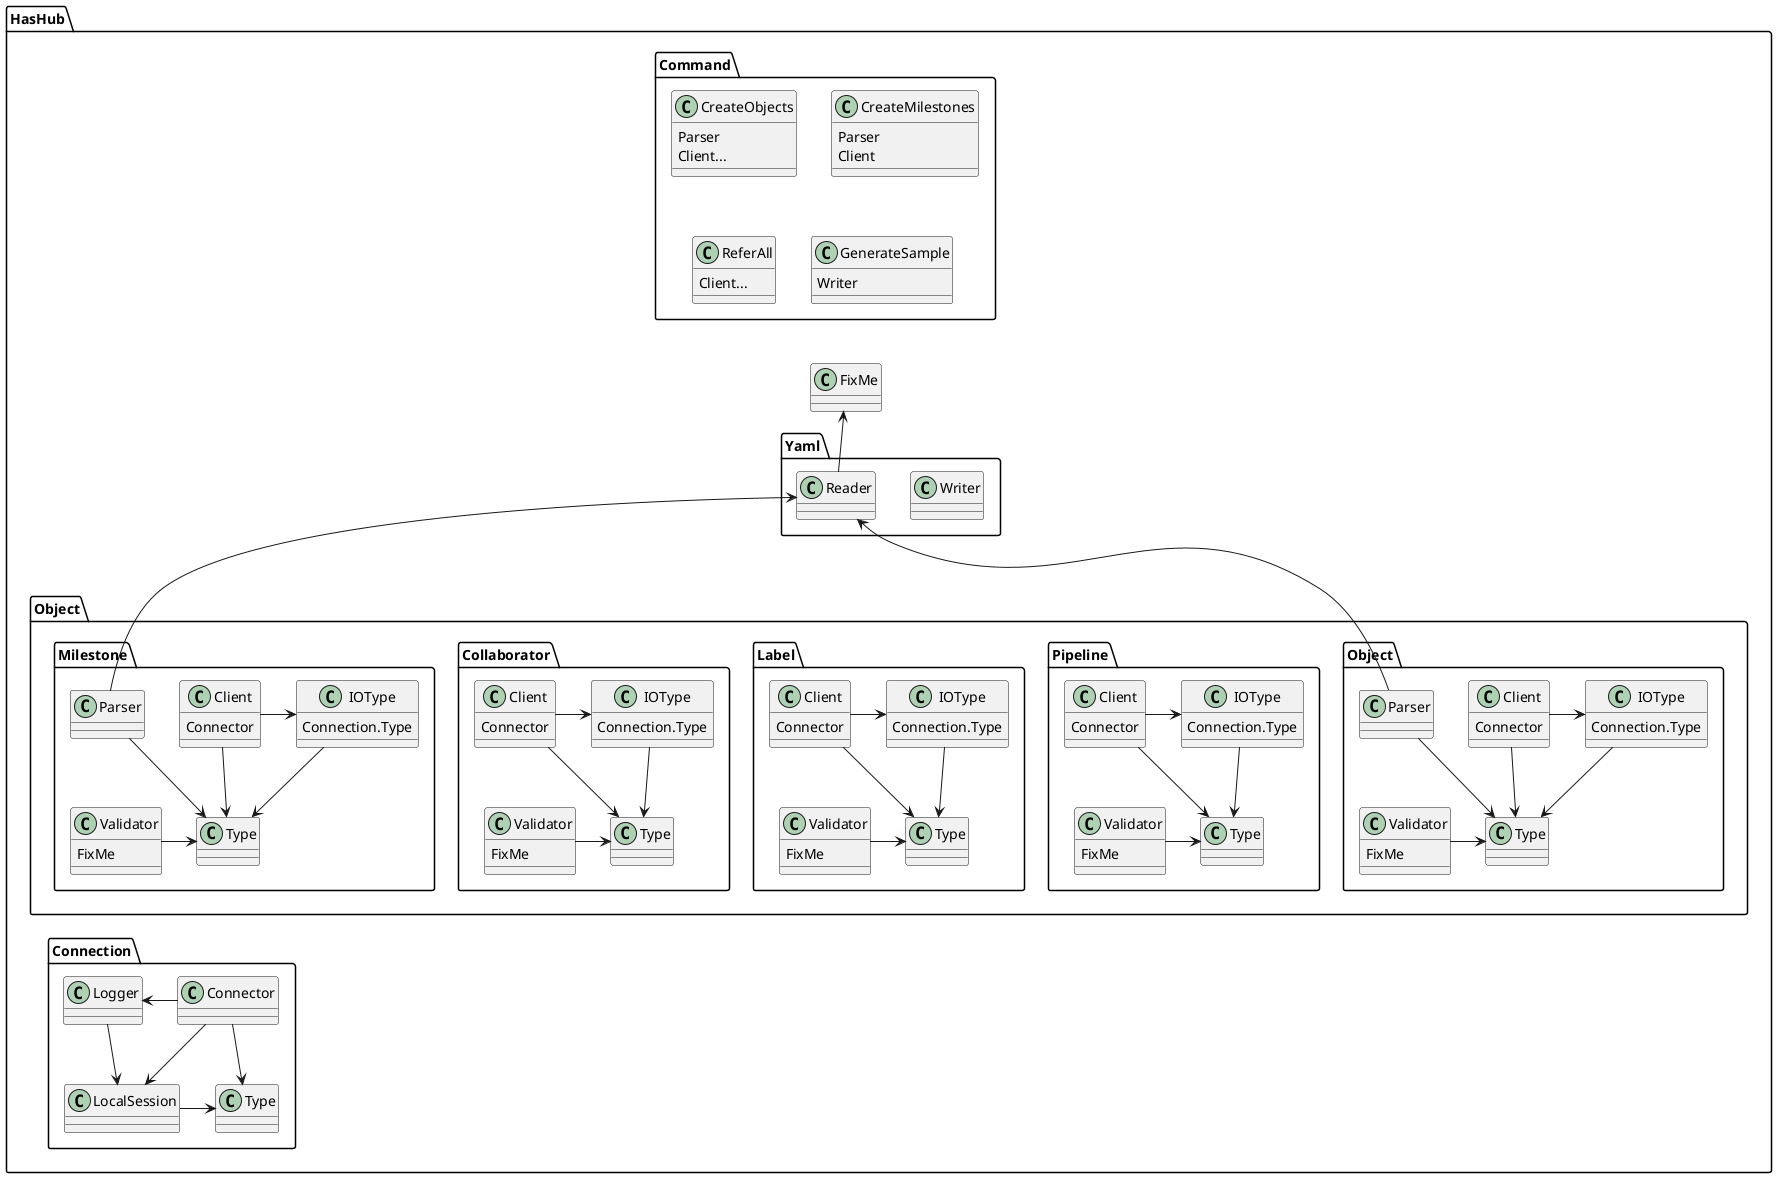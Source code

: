 @startuml

namespace HasHub {
  namespace Command {
    class CreateObjects {
      Parser
      Client...
    }
    class CreateMilestones {
      Parser
      Client
    }
    class ReferAll {
      Client...
    }
    class GenerateSample {
      Writer
    }
    CreateObjects -[hidden]r-> CreateMilestones
    ReferAll -[hidden]r-> GenerateSample
    CreateObjects -[hidden]d-> ReferAll
  }
  namespace Object {
    namespace Object {
      class Validator {
        FixMe
      }
      class Client {
        Connector
      }
      class IOType {
        Connection.Type
      }
      class Type
      class Parser
      Validator -r-> Type
      Client -r-> IOType
      Client --> Type
      IOType --> Type
      Parser -d-> Type
    }
    namespace Pipeline {
      class Validator {
        FixMe
      }
      class Client {
        Connector
      }
      class IOType {
        Connection.Type
      }
      class Type
      Validator -r-> Type
      Client -r-> IOType
      Client --> Type
      IOType --> Type
    }
    namespace Label {
      class Validator {
        FixMe
      }
      class Client {
        Connector
      }
      class IOType {
        Connection.Type
      }
      class Type
      Validator -r-> Type
      Client -r-> IOType
      Client --> Type
      IOType --> Type
    }
    namespace Collaborator {
      class Validator {
        FixMe
      }
      class Client {
        Connector
      }
      class IOType {
        Connection.Type
      }
      class Type
      Validator -r-> Type
      Client -r-> IOType
      Client --> Type
      IOType --> Type
    }
    namespace Milestone {
      class Validator {
        FixMe
      }
      class Client {
        Connector
      }
      class IOType {
        Connection.Type
      }
      class Type
      class Parser
      Validator -r-> Type
      Client -r-> IOType
      Client --> Type
      IOType --> Type
      Parser -d-> Type
    }
  }
  namespace Connection {
    class Connector
    class LocalSession
    class Type
    class Logger
    Connector --> Type
    Connector -l-> Logger
    Logger --> LocalSession
    Connector --> LocalSession
    LocalSession -r-> Type
  }
  class FixMe
  namespace Yaml {
    class Reader
    class Writer
  }
}

HasHub.Command.GenerateSample -[hidden]d-> HasHub.Yaml.Writer

HasHub.Object.Object.Parser -u-> HasHub.Yaml.Reader
HasHub.Object.Milestone.Parser -u--> HasHub.Yaml.Reader

HasHub.Yaml.Reader -u-> HasHub.FixMe

HasHub.Object.Milestone.Type -[hidden]d-> HasHub.Connection.Connector

HasHub.Command.GenerateSample -[hidden]-> HasHub.FixMe

@enduml

